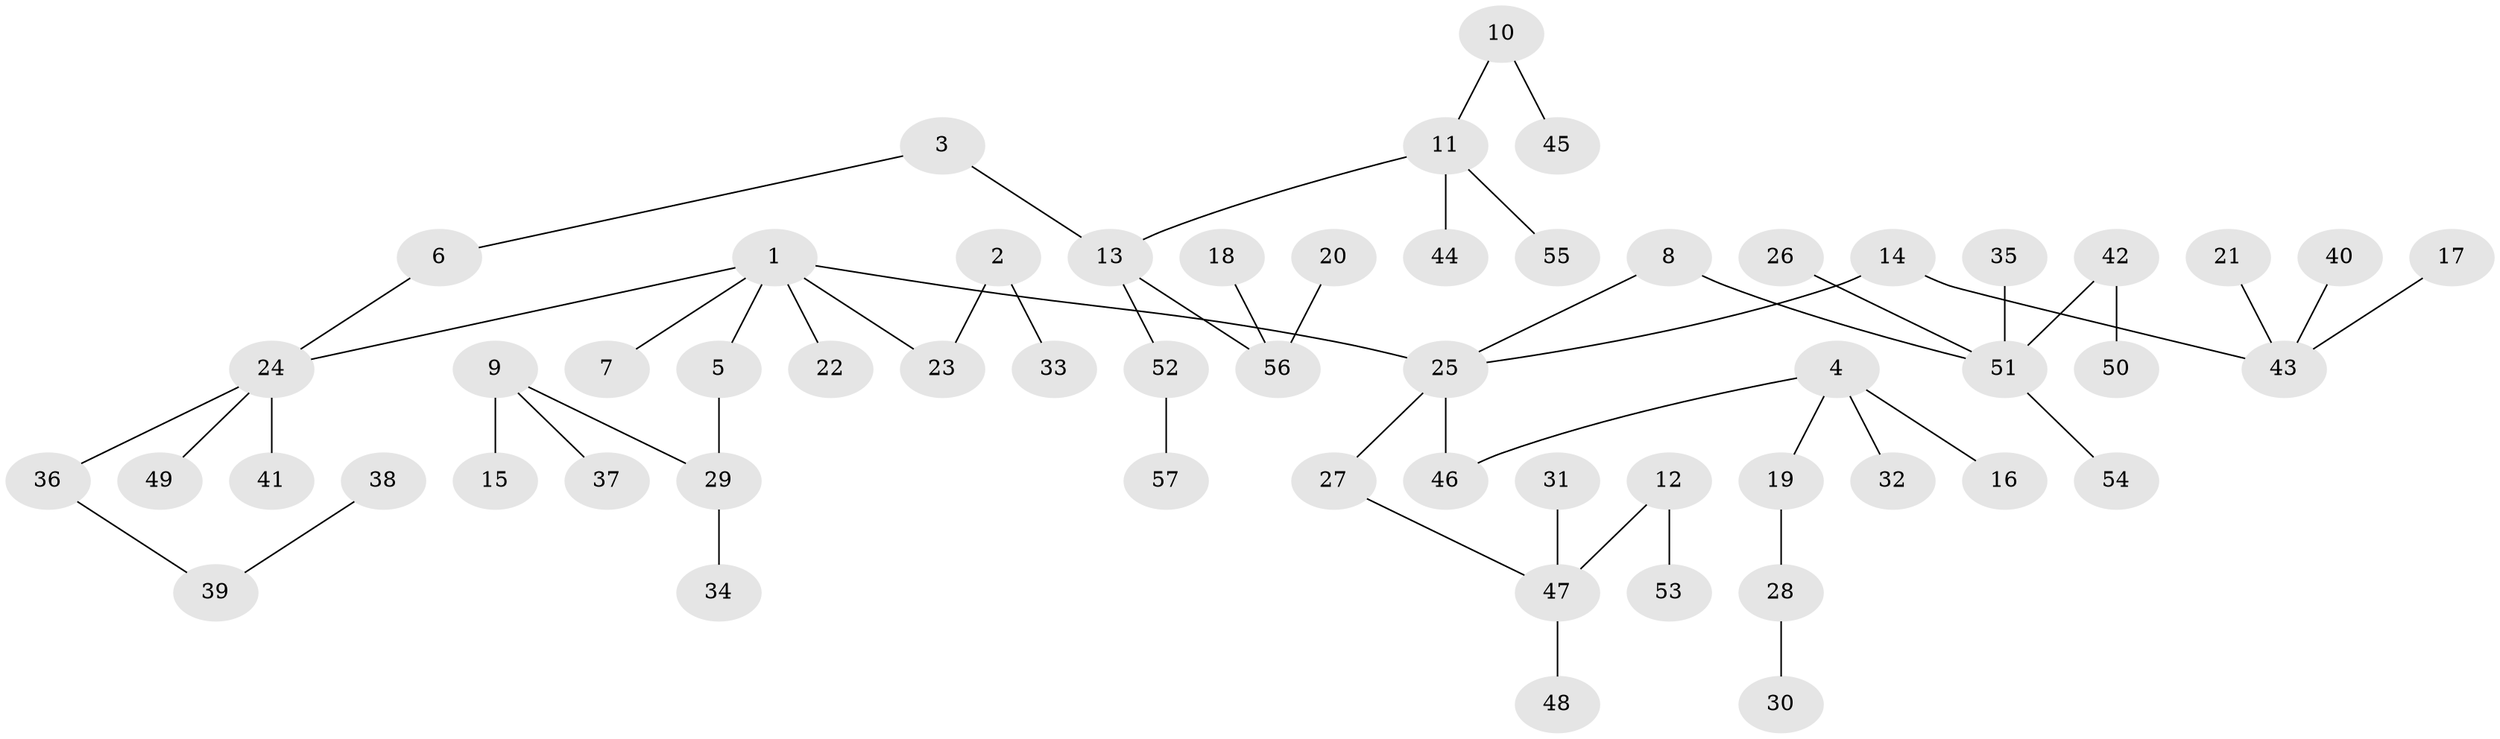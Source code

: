 // original degree distribution, {5: 0.05309734513274336, 6: 0.008849557522123894, 3: 0.12389380530973451, 7: 0.008849557522123894, 4: 0.07964601769911504, 2: 0.18584070796460178, 1: 0.5398230088495575}
// Generated by graph-tools (version 1.1) at 2025/02/03/09/25 03:02:26]
// undirected, 57 vertices, 56 edges
graph export_dot {
graph [start="1"]
  node [color=gray90,style=filled];
  1;
  2;
  3;
  4;
  5;
  6;
  7;
  8;
  9;
  10;
  11;
  12;
  13;
  14;
  15;
  16;
  17;
  18;
  19;
  20;
  21;
  22;
  23;
  24;
  25;
  26;
  27;
  28;
  29;
  30;
  31;
  32;
  33;
  34;
  35;
  36;
  37;
  38;
  39;
  40;
  41;
  42;
  43;
  44;
  45;
  46;
  47;
  48;
  49;
  50;
  51;
  52;
  53;
  54;
  55;
  56;
  57;
  1 -- 5 [weight=1.0];
  1 -- 7 [weight=1.0];
  1 -- 22 [weight=1.0];
  1 -- 23 [weight=1.0];
  1 -- 24 [weight=1.0];
  1 -- 25 [weight=1.0];
  2 -- 23 [weight=1.0];
  2 -- 33 [weight=1.0];
  3 -- 6 [weight=1.0];
  3 -- 13 [weight=1.0];
  4 -- 16 [weight=1.0];
  4 -- 19 [weight=1.0];
  4 -- 32 [weight=1.0];
  4 -- 46 [weight=1.0];
  5 -- 29 [weight=1.0];
  6 -- 24 [weight=1.0];
  8 -- 25 [weight=1.0];
  8 -- 51 [weight=1.0];
  9 -- 15 [weight=1.0];
  9 -- 29 [weight=1.0];
  9 -- 37 [weight=1.0];
  10 -- 11 [weight=1.0];
  10 -- 45 [weight=1.0];
  11 -- 13 [weight=1.0];
  11 -- 44 [weight=1.0];
  11 -- 55 [weight=1.0];
  12 -- 47 [weight=1.0];
  12 -- 53 [weight=1.0];
  13 -- 52 [weight=1.0];
  13 -- 56 [weight=1.0];
  14 -- 25 [weight=1.0];
  14 -- 43 [weight=1.0];
  17 -- 43 [weight=1.0];
  18 -- 56 [weight=1.0];
  19 -- 28 [weight=1.0];
  20 -- 56 [weight=1.0];
  21 -- 43 [weight=1.0];
  24 -- 36 [weight=1.0];
  24 -- 41 [weight=1.0];
  24 -- 49 [weight=1.0];
  25 -- 27 [weight=1.0];
  25 -- 46 [weight=1.0];
  26 -- 51 [weight=1.0];
  27 -- 47 [weight=1.0];
  28 -- 30 [weight=1.0];
  29 -- 34 [weight=1.0];
  31 -- 47 [weight=1.0];
  35 -- 51 [weight=1.0];
  36 -- 39 [weight=1.0];
  38 -- 39 [weight=1.0];
  40 -- 43 [weight=1.0];
  42 -- 50 [weight=1.0];
  42 -- 51 [weight=1.0];
  47 -- 48 [weight=1.0];
  51 -- 54 [weight=1.0];
  52 -- 57 [weight=1.0];
}
